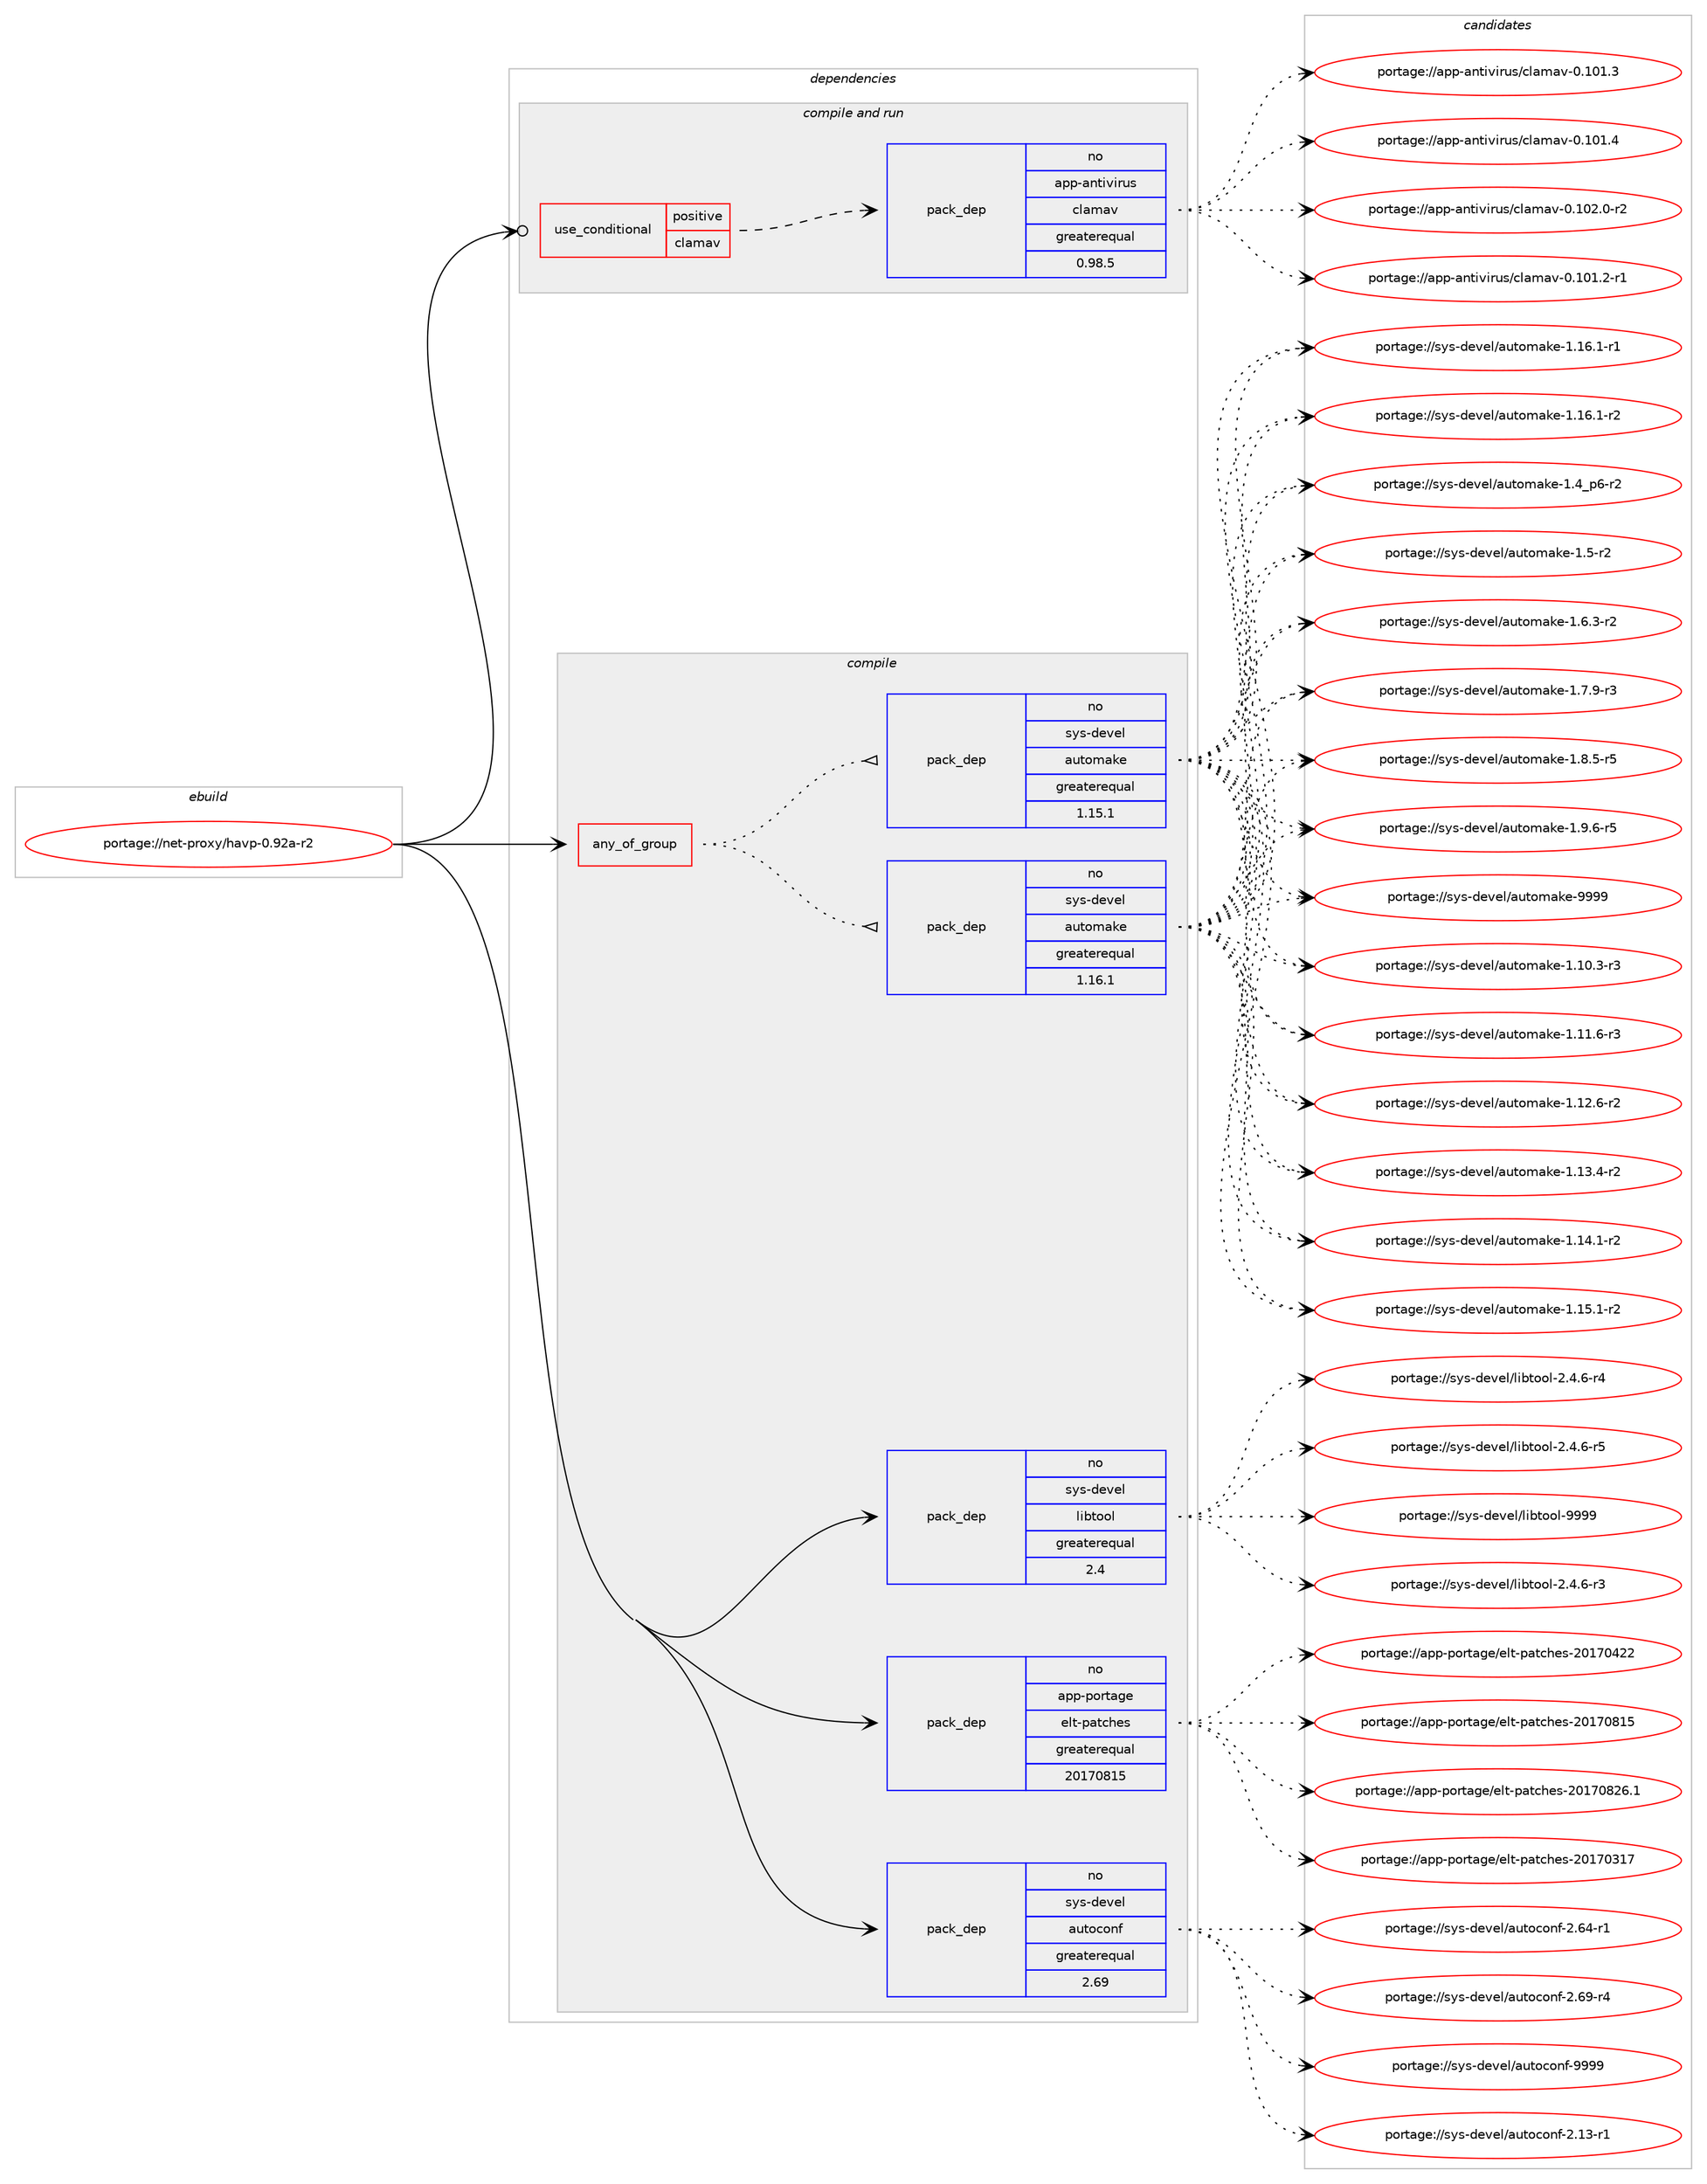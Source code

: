 digraph prolog {

# *************
# Graph options
# *************

newrank=true;
concentrate=true;
compound=true;
graph [rankdir=LR,fontname=Helvetica,fontsize=10,ranksep=1.5];#, ranksep=2.5, nodesep=0.2];
edge  [arrowhead=vee];
node  [fontname=Helvetica,fontsize=10];

# **********
# The ebuild
# **********

subgraph cluster_leftcol {
color=gray;
rank=same;
label=<<i>ebuild</i>>;
id [label="portage://net-proxy/havp-0.92a-r2", color=red, width=4, href="../net-proxy/havp-0.92a-r2.svg"];
}

# ****************
# The dependencies
# ****************

subgraph cluster_midcol {
color=gray;
label=<<i>dependencies</i>>;
subgraph cluster_compile {
fillcolor="#eeeeee";
style=filled;
label=<<i>compile</i>>;
subgraph any6146 {
dependency375186 [label=<<TABLE BORDER="0" CELLBORDER="1" CELLSPACING="0" CELLPADDING="4"><TR><TD CELLPADDING="10">any_of_group</TD></TR></TABLE>>, shape=none, color=red];subgraph pack274997 {
dependency375187 [label=<<TABLE BORDER="0" CELLBORDER="1" CELLSPACING="0" CELLPADDING="4" WIDTH="220"><TR><TD ROWSPAN="6" CELLPADDING="30">pack_dep</TD></TR><TR><TD WIDTH="110">no</TD></TR><TR><TD>sys-devel</TD></TR><TR><TD>automake</TD></TR><TR><TD>greaterequal</TD></TR><TR><TD>1.16.1</TD></TR></TABLE>>, shape=none, color=blue];
}
dependency375186:e -> dependency375187:w [weight=20,style="dotted",arrowhead="oinv"];
subgraph pack274998 {
dependency375188 [label=<<TABLE BORDER="0" CELLBORDER="1" CELLSPACING="0" CELLPADDING="4" WIDTH="220"><TR><TD ROWSPAN="6" CELLPADDING="30">pack_dep</TD></TR><TR><TD WIDTH="110">no</TD></TR><TR><TD>sys-devel</TD></TR><TR><TD>automake</TD></TR><TR><TD>greaterequal</TD></TR><TR><TD>1.15.1</TD></TR></TABLE>>, shape=none, color=blue];
}
dependency375186:e -> dependency375188:w [weight=20,style="dotted",arrowhead="oinv"];
}
id:e -> dependency375186:w [weight=20,style="solid",arrowhead="vee"];
subgraph pack274999 {
dependency375189 [label=<<TABLE BORDER="0" CELLBORDER="1" CELLSPACING="0" CELLPADDING="4" WIDTH="220"><TR><TD ROWSPAN="6" CELLPADDING="30">pack_dep</TD></TR><TR><TD WIDTH="110">no</TD></TR><TR><TD>app-portage</TD></TR><TR><TD>elt-patches</TD></TR><TR><TD>greaterequal</TD></TR><TR><TD>20170815</TD></TR></TABLE>>, shape=none, color=blue];
}
id:e -> dependency375189:w [weight=20,style="solid",arrowhead="vee"];
subgraph pack275000 {
dependency375190 [label=<<TABLE BORDER="0" CELLBORDER="1" CELLSPACING="0" CELLPADDING="4" WIDTH="220"><TR><TD ROWSPAN="6" CELLPADDING="30">pack_dep</TD></TR><TR><TD WIDTH="110">no</TD></TR><TR><TD>sys-devel</TD></TR><TR><TD>autoconf</TD></TR><TR><TD>greaterequal</TD></TR><TR><TD>2.69</TD></TR></TABLE>>, shape=none, color=blue];
}
id:e -> dependency375190:w [weight=20,style="solid",arrowhead="vee"];
subgraph pack275001 {
dependency375191 [label=<<TABLE BORDER="0" CELLBORDER="1" CELLSPACING="0" CELLPADDING="4" WIDTH="220"><TR><TD ROWSPAN="6" CELLPADDING="30">pack_dep</TD></TR><TR><TD WIDTH="110">no</TD></TR><TR><TD>sys-devel</TD></TR><TR><TD>libtool</TD></TR><TR><TD>greaterequal</TD></TR><TR><TD>2.4</TD></TR></TABLE>>, shape=none, color=blue];
}
id:e -> dependency375191:w [weight=20,style="solid",arrowhead="vee"];
}
subgraph cluster_compileandrun {
fillcolor="#eeeeee";
style=filled;
label=<<i>compile and run</i>>;
subgraph cond93850 {
dependency375192 [label=<<TABLE BORDER="0" CELLBORDER="1" CELLSPACING="0" CELLPADDING="4"><TR><TD ROWSPAN="3" CELLPADDING="10">use_conditional</TD></TR><TR><TD>positive</TD></TR><TR><TD>clamav</TD></TR></TABLE>>, shape=none, color=red];
subgraph pack275002 {
dependency375193 [label=<<TABLE BORDER="0" CELLBORDER="1" CELLSPACING="0" CELLPADDING="4" WIDTH="220"><TR><TD ROWSPAN="6" CELLPADDING="30">pack_dep</TD></TR><TR><TD WIDTH="110">no</TD></TR><TR><TD>app-antivirus</TD></TR><TR><TD>clamav</TD></TR><TR><TD>greaterequal</TD></TR><TR><TD>0.98.5</TD></TR></TABLE>>, shape=none, color=blue];
}
dependency375192:e -> dependency375193:w [weight=20,style="dashed",arrowhead="vee"];
}
id:e -> dependency375192:w [weight=20,style="solid",arrowhead="odotvee"];
}
subgraph cluster_run {
fillcolor="#eeeeee";
style=filled;
label=<<i>run</i>>;
}
}

# **************
# The candidates
# **************

subgraph cluster_choices {
rank=same;
color=gray;
label=<<i>candidates</i>>;

subgraph choice274997 {
color=black;
nodesep=1;
choiceportage11512111545100101118101108479711711611110997107101454946494846514511451 [label="portage://sys-devel/automake-1.10.3-r3", color=red, width=4,href="../sys-devel/automake-1.10.3-r3.svg"];
choiceportage11512111545100101118101108479711711611110997107101454946494946544511451 [label="portage://sys-devel/automake-1.11.6-r3", color=red, width=4,href="../sys-devel/automake-1.11.6-r3.svg"];
choiceportage11512111545100101118101108479711711611110997107101454946495046544511450 [label="portage://sys-devel/automake-1.12.6-r2", color=red, width=4,href="../sys-devel/automake-1.12.6-r2.svg"];
choiceportage11512111545100101118101108479711711611110997107101454946495146524511450 [label="portage://sys-devel/automake-1.13.4-r2", color=red, width=4,href="../sys-devel/automake-1.13.4-r2.svg"];
choiceportage11512111545100101118101108479711711611110997107101454946495246494511450 [label="portage://sys-devel/automake-1.14.1-r2", color=red, width=4,href="../sys-devel/automake-1.14.1-r2.svg"];
choiceportage11512111545100101118101108479711711611110997107101454946495346494511450 [label="portage://sys-devel/automake-1.15.1-r2", color=red, width=4,href="../sys-devel/automake-1.15.1-r2.svg"];
choiceportage11512111545100101118101108479711711611110997107101454946495446494511449 [label="portage://sys-devel/automake-1.16.1-r1", color=red, width=4,href="../sys-devel/automake-1.16.1-r1.svg"];
choiceportage11512111545100101118101108479711711611110997107101454946495446494511450 [label="portage://sys-devel/automake-1.16.1-r2", color=red, width=4,href="../sys-devel/automake-1.16.1-r2.svg"];
choiceportage115121115451001011181011084797117116111109971071014549465295112544511450 [label="portage://sys-devel/automake-1.4_p6-r2", color=red, width=4,href="../sys-devel/automake-1.4_p6-r2.svg"];
choiceportage11512111545100101118101108479711711611110997107101454946534511450 [label="portage://sys-devel/automake-1.5-r2", color=red, width=4,href="../sys-devel/automake-1.5-r2.svg"];
choiceportage115121115451001011181011084797117116111109971071014549465446514511450 [label="portage://sys-devel/automake-1.6.3-r2", color=red, width=4,href="../sys-devel/automake-1.6.3-r2.svg"];
choiceportage115121115451001011181011084797117116111109971071014549465546574511451 [label="portage://sys-devel/automake-1.7.9-r3", color=red, width=4,href="../sys-devel/automake-1.7.9-r3.svg"];
choiceportage115121115451001011181011084797117116111109971071014549465646534511453 [label="portage://sys-devel/automake-1.8.5-r5", color=red, width=4,href="../sys-devel/automake-1.8.5-r5.svg"];
choiceportage115121115451001011181011084797117116111109971071014549465746544511453 [label="portage://sys-devel/automake-1.9.6-r5", color=red, width=4,href="../sys-devel/automake-1.9.6-r5.svg"];
choiceportage115121115451001011181011084797117116111109971071014557575757 [label="portage://sys-devel/automake-9999", color=red, width=4,href="../sys-devel/automake-9999.svg"];
dependency375187:e -> choiceportage11512111545100101118101108479711711611110997107101454946494846514511451:w [style=dotted,weight="100"];
dependency375187:e -> choiceportage11512111545100101118101108479711711611110997107101454946494946544511451:w [style=dotted,weight="100"];
dependency375187:e -> choiceportage11512111545100101118101108479711711611110997107101454946495046544511450:w [style=dotted,weight="100"];
dependency375187:e -> choiceportage11512111545100101118101108479711711611110997107101454946495146524511450:w [style=dotted,weight="100"];
dependency375187:e -> choiceportage11512111545100101118101108479711711611110997107101454946495246494511450:w [style=dotted,weight="100"];
dependency375187:e -> choiceportage11512111545100101118101108479711711611110997107101454946495346494511450:w [style=dotted,weight="100"];
dependency375187:e -> choiceportage11512111545100101118101108479711711611110997107101454946495446494511449:w [style=dotted,weight="100"];
dependency375187:e -> choiceportage11512111545100101118101108479711711611110997107101454946495446494511450:w [style=dotted,weight="100"];
dependency375187:e -> choiceportage115121115451001011181011084797117116111109971071014549465295112544511450:w [style=dotted,weight="100"];
dependency375187:e -> choiceportage11512111545100101118101108479711711611110997107101454946534511450:w [style=dotted,weight="100"];
dependency375187:e -> choiceportage115121115451001011181011084797117116111109971071014549465446514511450:w [style=dotted,weight="100"];
dependency375187:e -> choiceportage115121115451001011181011084797117116111109971071014549465546574511451:w [style=dotted,weight="100"];
dependency375187:e -> choiceportage115121115451001011181011084797117116111109971071014549465646534511453:w [style=dotted,weight="100"];
dependency375187:e -> choiceportage115121115451001011181011084797117116111109971071014549465746544511453:w [style=dotted,weight="100"];
dependency375187:e -> choiceportage115121115451001011181011084797117116111109971071014557575757:w [style=dotted,weight="100"];
}
subgraph choice274998 {
color=black;
nodesep=1;
choiceportage11512111545100101118101108479711711611110997107101454946494846514511451 [label="portage://sys-devel/automake-1.10.3-r3", color=red, width=4,href="../sys-devel/automake-1.10.3-r3.svg"];
choiceportage11512111545100101118101108479711711611110997107101454946494946544511451 [label="portage://sys-devel/automake-1.11.6-r3", color=red, width=4,href="../sys-devel/automake-1.11.6-r3.svg"];
choiceportage11512111545100101118101108479711711611110997107101454946495046544511450 [label="portage://sys-devel/automake-1.12.6-r2", color=red, width=4,href="../sys-devel/automake-1.12.6-r2.svg"];
choiceportage11512111545100101118101108479711711611110997107101454946495146524511450 [label="portage://sys-devel/automake-1.13.4-r2", color=red, width=4,href="../sys-devel/automake-1.13.4-r2.svg"];
choiceportage11512111545100101118101108479711711611110997107101454946495246494511450 [label="portage://sys-devel/automake-1.14.1-r2", color=red, width=4,href="../sys-devel/automake-1.14.1-r2.svg"];
choiceportage11512111545100101118101108479711711611110997107101454946495346494511450 [label="portage://sys-devel/automake-1.15.1-r2", color=red, width=4,href="../sys-devel/automake-1.15.1-r2.svg"];
choiceportage11512111545100101118101108479711711611110997107101454946495446494511449 [label="portage://sys-devel/automake-1.16.1-r1", color=red, width=4,href="../sys-devel/automake-1.16.1-r1.svg"];
choiceportage11512111545100101118101108479711711611110997107101454946495446494511450 [label="portage://sys-devel/automake-1.16.1-r2", color=red, width=4,href="../sys-devel/automake-1.16.1-r2.svg"];
choiceportage115121115451001011181011084797117116111109971071014549465295112544511450 [label="portage://sys-devel/automake-1.4_p6-r2", color=red, width=4,href="../sys-devel/automake-1.4_p6-r2.svg"];
choiceportage11512111545100101118101108479711711611110997107101454946534511450 [label="portage://sys-devel/automake-1.5-r2", color=red, width=4,href="../sys-devel/automake-1.5-r2.svg"];
choiceportage115121115451001011181011084797117116111109971071014549465446514511450 [label="portage://sys-devel/automake-1.6.3-r2", color=red, width=4,href="../sys-devel/automake-1.6.3-r2.svg"];
choiceportage115121115451001011181011084797117116111109971071014549465546574511451 [label="portage://sys-devel/automake-1.7.9-r3", color=red, width=4,href="../sys-devel/automake-1.7.9-r3.svg"];
choiceportage115121115451001011181011084797117116111109971071014549465646534511453 [label="portage://sys-devel/automake-1.8.5-r5", color=red, width=4,href="../sys-devel/automake-1.8.5-r5.svg"];
choiceportage115121115451001011181011084797117116111109971071014549465746544511453 [label="portage://sys-devel/automake-1.9.6-r5", color=red, width=4,href="../sys-devel/automake-1.9.6-r5.svg"];
choiceportage115121115451001011181011084797117116111109971071014557575757 [label="portage://sys-devel/automake-9999", color=red, width=4,href="../sys-devel/automake-9999.svg"];
dependency375188:e -> choiceportage11512111545100101118101108479711711611110997107101454946494846514511451:w [style=dotted,weight="100"];
dependency375188:e -> choiceportage11512111545100101118101108479711711611110997107101454946494946544511451:w [style=dotted,weight="100"];
dependency375188:e -> choiceportage11512111545100101118101108479711711611110997107101454946495046544511450:w [style=dotted,weight="100"];
dependency375188:e -> choiceportage11512111545100101118101108479711711611110997107101454946495146524511450:w [style=dotted,weight="100"];
dependency375188:e -> choiceportage11512111545100101118101108479711711611110997107101454946495246494511450:w [style=dotted,weight="100"];
dependency375188:e -> choiceportage11512111545100101118101108479711711611110997107101454946495346494511450:w [style=dotted,weight="100"];
dependency375188:e -> choiceportage11512111545100101118101108479711711611110997107101454946495446494511449:w [style=dotted,weight="100"];
dependency375188:e -> choiceportage11512111545100101118101108479711711611110997107101454946495446494511450:w [style=dotted,weight="100"];
dependency375188:e -> choiceportage115121115451001011181011084797117116111109971071014549465295112544511450:w [style=dotted,weight="100"];
dependency375188:e -> choiceportage11512111545100101118101108479711711611110997107101454946534511450:w [style=dotted,weight="100"];
dependency375188:e -> choiceportage115121115451001011181011084797117116111109971071014549465446514511450:w [style=dotted,weight="100"];
dependency375188:e -> choiceportage115121115451001011181011084797117116111109971071014549465546574511451:w [style=dotted,weight="100"];
dependency375188:e -> choiceportage115121115451001011181011084797117116111109971071014549465646534511453:w [style=dotted,weight="100"];
dependency375188:e -> choiceportage115121115451001011181011084797117116111109971071014549465746544511453:w [style=dotted,weight="100"];
dependency375188:e -> choiceportage115121115451001011181011084797117116111109971071014557575757:w [style=dotted,weight="100"];
}
subgraph choice274999 {
color=black;
nodesep=1;
choiceportage97112112451121111141169710310147101108116451129711699104101115455048495548514955 [label="portage://app-portage/elt-patches-20170317", color=red, width=4,href="../app-portage/elt-patches-20170317.svg"];
choiceportage97112112451121111141169710310147101108116451129711699104101115455048495548525050 [label="portage://app-portage/elt-patches-20170422", color=red, width=4,href="../app-portage/elt-patches-20170422.svg"];
choiceportage97112112451121111141169710310147101108116451129711699104101115455048495548564953 [label="portage://app-portage/elt-patches-20170815", color=red, width=4,href="../app-portage/elt-patches-20170815.svg"];
choiceportage971121124511211111411697103101471011081164511297116991041011154550484955485650544649 [label="portage://app-portage/elt-patches-20170826.1", color=red, width=4,href="../app-portage/elt-patches-20170826.1.svg"];
dependency375189:e -> choiceportage97112112451121111141169710310147101108116451129711699104101115455048495548514955:w [style=dotted,weight="100"];
dependency375189:e -> choiceportage97112112451121111141169710310147101108116451129711699104101115455048495548525050:w [style=dotted,weight="100"];
dependency375189:e -> choiceportage97112112451121111141169710310147101108116451129711699104101115455048495548564953:w [style=dotted,weight="100"];
dependency375189:e -> choiceportage971121124511211111411697103101471011081164511297116991041011154550484955485650544649:w [style=dotted,weight="100"];
}
subgraph choice275000 {
color=black;
nodesep=1;
choiceportage1151211154510010111810110847971171161119911111010245504649514511449 [label="portage://sys-devel/autoconf-2.13-r1", color=red, width=4,href="../sys-devel/autoconf-2.13-r1.svg"];
choiceportage1151211154510010111810110847971171161119911111010245504654524511449 [label="portage://sys-devel/autoconf-2.64-r1", color=red, width=4,href="../sys-devel/autoconf-2.64-r1.svg"];
choiceportage1151211154510010111810110847971171161119911111010245504654574511452 [label="portage://sys-devel/autoconf-2.69-r4", color=red, width=4,href="../sys-devel/autoconf-2.69-r4.svg"];
choiceportage115121115451001011181011084797117116111991111101024557575757 [label="portage://sys-devel/autoconf-9999", color=red, width=4,href="../sys-devel/autoconf-9999.svg"];
dependency375190:e -> choiceportage1151211154510010111810110847971171161119911111010245504649514511449:w [style=dotted,weight="100"];
dependency375190:e -> choiceportage1151211154510010111810110847971171161119911111010245504654524511449:w [style=dotted,weight="100"];
dependency375190:e -> choiceportage1151211154510010111810110847971171161119911111010245504654574511452:w [style=dotted,weight="100"];
dependency375190:e -> choiceportage115121115451001011181011084797117116111991111101024557575757:w [style=dotted,weight="100"];
}
subgraph choice275001 {
color=black;
nodesep=1;
choiceportage1151211154510010111810110847108105981161111111084550465246544511451 [label="portage://sys-devel/libtool-2.4.6-r3", color=red, width=4,href="../sys-devel/libtool-2.4.6-r3.svg"];
choiceportage1151211154510010111810110847108105981161111111084550465246544511452 [label="portage://sys-devel/libtool-2.4.6-r4", color=red, width=4,href="../sys-devel/libtool-2.4.6-r4.svg"];
choiceportage1151211154510010111810110847108105981161111111084550465246544511453 [label="portage://sys-devel/libtool-2.4.6-r5", color=red, width=4,href="../sys-devel/libtool-2.4.6-r5.svg"];
choiceportage1151211154510010111810110847108105981161111111084557575757 [label="portage://sys-devel/libtool-9999", color=red, width=4,href="../sys-devel/libtool-9999.svg"];
dependency375191:e -> choiceportage1151211154510010111810110847108105981161111111084550465246544511451:w [style=dotted,weight="100"];
dependency375191:e -> choiceportage1151211154510010111810110847108105981161111111084550465246544511452:w [style=dotted,weight="100"];
dependency375191:e -> choiceportage1151211154510010111810110847108105981161111111084550465246544511453:w [style=dotted,weight="100"];
dependency375191:e -> choiceportage1151211154510010111810110847108105981161111111084557575757:w [style=dotted,weight="100"];
}
subgraph choice275002 {
color=black;
nodesep=1;
choiceportage9711211245971101161051181051141171154799108971099711845484649484946504511449 [label="portage://app-antivirus/clamav-0.101.2-r1", color=red, width=4,href="../app-antivirus/clamav-0.101.2-r1.svg"];
choiceportage971121124597110116105118105114117115479910897109971184548464948494651 [label="portage://app-antivirus/clamav-0.101.3", color=red, width=4,href="../app-antivirus/clamav-0.101.3.svg"];
choiceportage971121124597110116105118105114117115479910897109971184548464948494652 [label="portage://app-antivirus/clamav-0.101.4", color=red, width=4,href="../app-antivirus/clamav-0.101.4.svg"];
choiceportage9711211245971101161051181051141171154799108971099711845484649485046484511450 [label="portage://app-antivirus/clamav-0.102.0-r2", color=red, width=4,href="../app-antivirus/clamav-0.102.0-r2.svg"];
dependency375193:e -> choiceportage9711211245971101161051181051141171154799108971099711845484649484946504511449:w [style=dotted,weight="100"];
dependency375193:e -> choiceportage971121124597110116105118105114117115479910897109971184548464948494651:w [style=dotted,weight="100"];
dependency375193:e -> choiceportage971121124597110116105118105114117115479910897109971184548464948494652:w [style=dotted,weight="100"];
dependency375193:e -> choiceportage9711211245971101161051181051141171154799108971099711845484649485046484511450:w [style=dotted,weight="100"];
}
}

}

